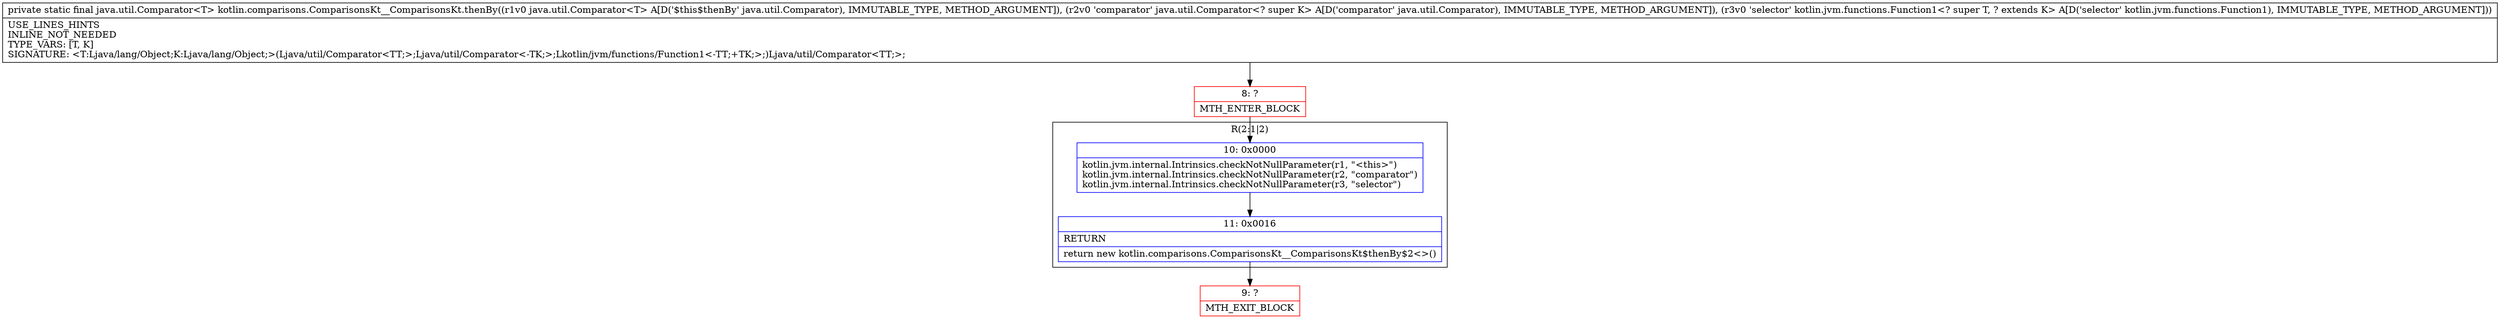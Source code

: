 digraph "CFG forkotlin.comparisons.ComparisonsKt__ComparisonsKt.thenBy(Ljava\/util\/Comparator;Ljava\/util\/Comparator;Lkotlin\/jvm\/functions\/Function1;)Ljava\/util\/Comparator;" {
subgraph cluster_Region_468010435 {
label = "R(2:1|2)";
node [shape=record,color=blue];
Node_10 [shape=record,label="{10\:\ 0x0000|kotlin.jvm.internal.Intrinsics.checkNotNullParameter(r1, \"\<this\>\")\lkotlin.jvm.internal.Intrinsics.checkNotNullParameter(r2, \"comparator\")\lkotlin.jvm.internal.Intrinsics.checkNotNullParameter(r3, \"selector\")\l}"];
Node_11 [shape=record,label="{11\:\ 0x0016|RETURN\l|return new kotlin.comparisons.ComparisonsKt__ComparisonsKt$thenBy$2\<\>()\l}"];
}
Node_8 [shape=record,color=red,label="{8\:\ ?|MTH_ENTER_BLOCK\l}"];
Node_9 [shape=record,color=red,label="{9\:\ ?|MTH_EXIT_BLOCK\l}"];
MethodNode[shape=record,label="{private static final java.util.Comparator\<T\> kotlin.comparisons.ComparisonsKt__ComparisonsKt.thenBy((r1v0 java.util.Comparator\<T\> A[D('$this$thenBy' java.util.Comparator), IMMUTABLE_TYPE, METHOD_ARGUMENT]), (r2v0 'comparator' java.util.Comparator\<? super K\> A[D('comparator' java.util.Comparator), IMMUTABLE_TYPE, METHOD_ARGUMENT]), (r3v0 'selector' kotlin.jvm.functions.Function1\<? super T, ? extends K\> A[D('selector' kotlin.jvm.functions.Function1), IMMUTABLE_TYPE, METHOD_ARGUMENT]))  | USE_LINES_HINTS\lINLINE_NOT_NEEDED\lTYPE_VARS: [T, K]\lSIGNATURE: \<T:Ljava\/lang\/Object;K:Ljava\/lang\/Object;\>(Ljava\/util\/Comparator\<TT;\>;Ljava\/util\/Comparator\<\-TK;\>;Lkotlin\/jvm\/functions\/Function1\<\-TT;+TK;\>;)Ljava\/util\/Comparator\<TT;\>;\l}"];
MethodNode -> Node_8;Node_10 -> Node_11;
Node_11 -> Node_9;
Node_8 -> Node_10;
}

